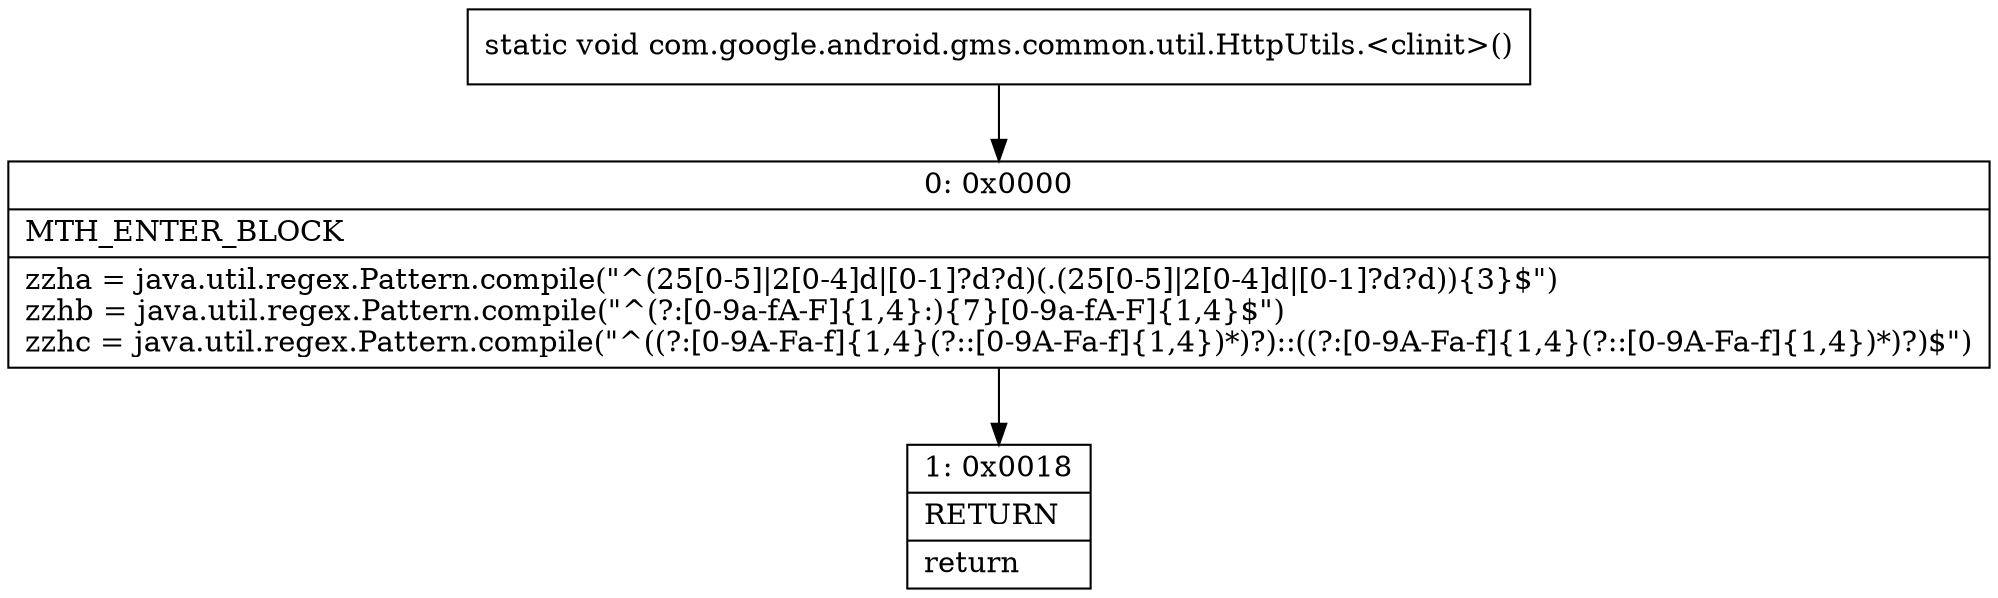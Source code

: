 digraph "CFG forcom.google.android.gms.common.util.HttpUtils.\<clinit\>()V" {
Node_0 [shape=record,label="{0\:\ 0x0000|MTH_ENTER_BLOCK\l|zzha = java.util.regex.Pattern.compile(\"^(25[0\-5]\|2[0\-4]d\|[0\-1]?d?d)(.(25[0\-5]\|2[0\-4]d\|[0\-1]?d?d))\{3\}$\")\lzzhb = java.util.regex.Pattern.compile(\"^(?:[0\-9a\-fA\-F]\{1,4\}:)\{7\}[0\-9a\-fA\-F]\{1,4\}$\")\lzzhc = java.util.regex.Pattern.compile(\"^((?:[0\-9A\-Fa\-f]\{1,4\}(?::[0\-9A\-Fa\-f]\{1,4\})*)?)::((?:[0\-9A\-Fa\-f]\{1,4\}(?::[0\-9A\-Fa\-f]\{1,4\})*)?)$\")\l}"];
Node_1 [shape=record,label="{1\:\ 0x0018|RETURN\l|return\l}"];
MethodNode[shape=record,label="{static void com.google.android.gms.common.util.HttpUtils.\<clinit\>() }"];
MethodNode -> Node_0;
Node_0 -> Node_1;
}


